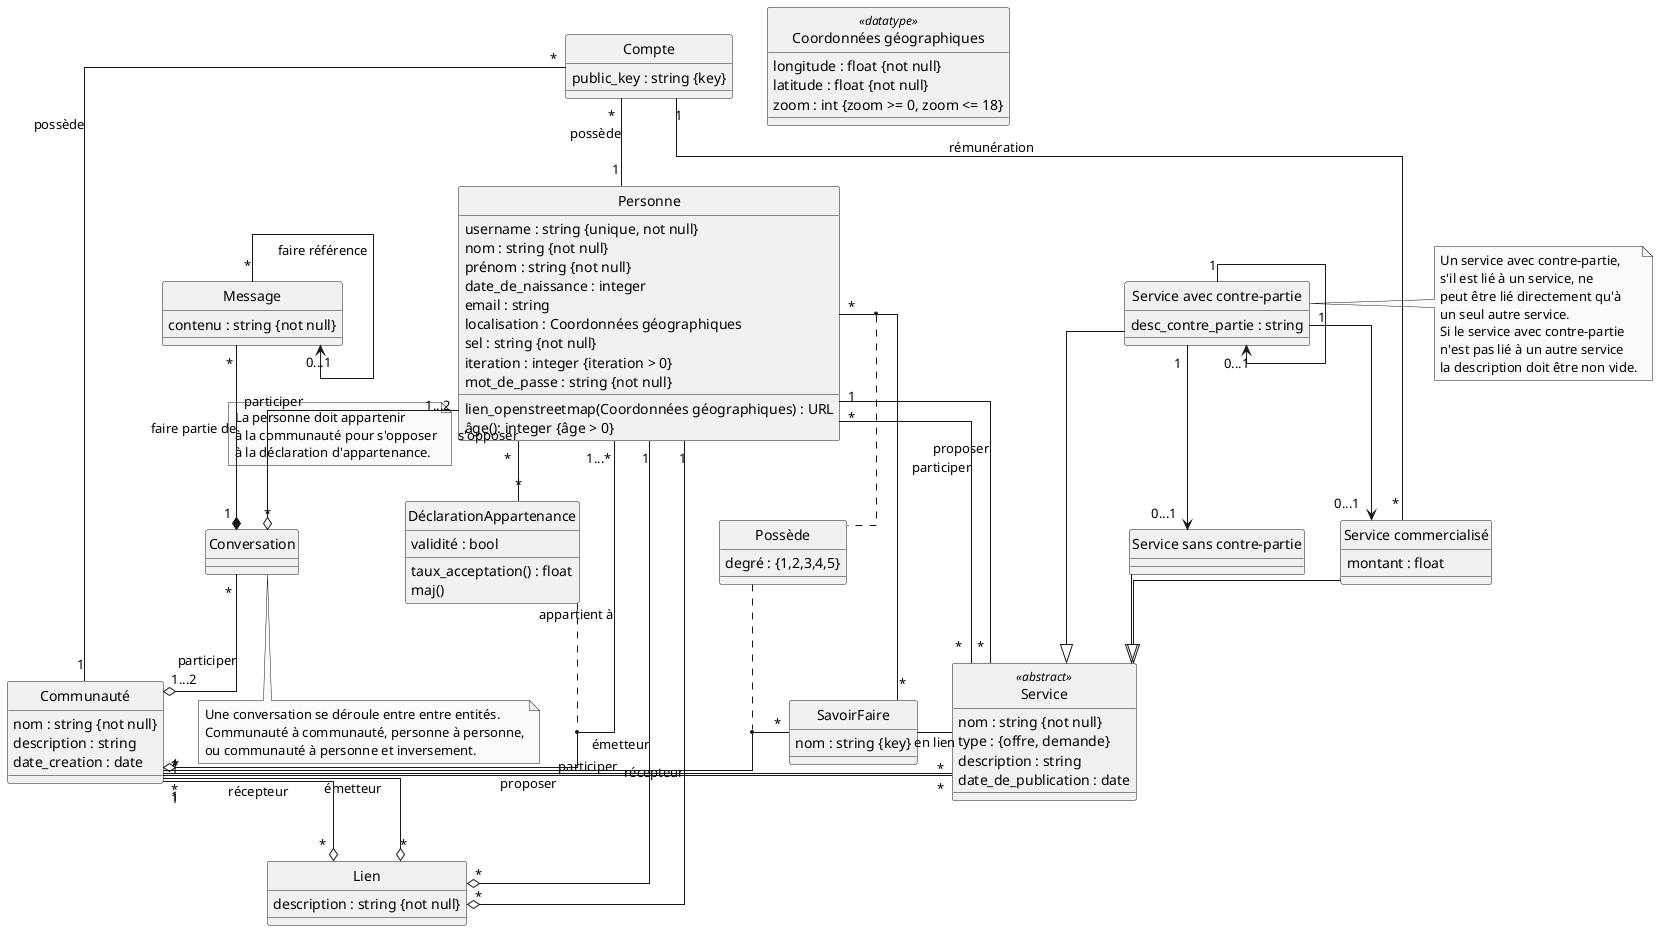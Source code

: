 @startuml
' - PRIVATE
' # PROTECTED
' ~ PACKAGE PRIVATE
' + PUBLIC

' PARAMETERS
skinparam monochrome true
skinparam linetype polyline
skinparam linetype ortho
hide circle
' CUSTOM COMMANDS
!define datatype(x) class "x" <<datatype>>
!define abstract(x) class "x" <<abstract>>
!define association(x) class "x" 
!define classe_associationRight(x,y,z,k) (x, y) k z
!define classe_associationLeft(x,y,z,k) z k (x, y)
' CLASSES CONCRETES
class Communauté {
    nom : string {not null}
    description : string
    date_creation : date
}
class Personne {
    username : string {unique, not null}
    nom : string {not null}
    prénom : string {not null}
    date_de_naissance : integer
    email : string 
    localisation : Coordonnées géographiques
    lien_openstreetmap(Coordonnées géographiques) : URL
    sel : string {not null}
    iteration : integer {iteration > 0}
    mot_de_passe : string {not null}
    âge(): integer {âge > 0}
}
class Compte {
    public_key : string {key}
}
class SavoirFaire {
    nom : string {key}
}
class Lien {
    description : string {not null}
}
class Conversation {

}
class Message {
    contenu : string {not null}
}
' CLASSES ABSTRAITE
abstract(Service) {
    nom : string {not null}
    type : {offre, demande}
    description : string
    date_de_publication : date
}
' CLASSES HERITEES
class "Service commercialisé" {
    montant : float
}
class "Service avec contre-partie" {
    desc_contre_partie : string
}
class "Service sans contre-partie" 
' CLASSES D'ASSOCIATIONS
association(DéclarationAppartenance) {
    validité : bool
    taux_acceptation() : float
    maj()
}
association(Possède) {
    degré : {1,2,3,4,5}
}
' TYPE DE DONNEES
datatype(Coordonnées géographiques)  {
    longitude : float {not null}
    latitude : float {not null}
    zoom : int {zoom >= 0, zoom <= 18}
}

' ASSOCIATIONS SIMPLES BIDIRECTIONNELLES
"Compte" "1" -- "*" "Service commercialisé" : rémunération\t\t\t\t\t\t
"Compte" "*" -- "1" "Communauté" : possède
"Compte" "*" -- "1" "Personne" : possède

"Communauté" "*" - "*" "SavoirFaire" 
"Personne" "*" - "*" "SavoirFaire" 
"SavoirFaire" - "Service" : en lien

"Personne" "*" -- "*" "DéclarationAppartenance" : s'opposer
note left on link
La personne doit appartenir
à la communauté pour s'opposer
à la déclaration d'appartenance.
endnote

"Personne" "1" - "*" "Service" : proposer
"Communauté" "1" - "*" "Service" : proposer

"Personne" "*" - "*" "Service" : participer
"Communauté" "*" - "*" "Service" : participer

' ASSOCIATIONS SIMPLES UNIDIRECTIONNELLE
"Service avec contre-partie" "1" -> "   0...1" "Service avec contre-partie"
"Service avec contre-partie" "1" -> "0...1" "Service sans contre-partie"
"Service avec contre-partie" "1" --> "0...1" "Service commercialisé"
note right of "Service avec contre-partie"
Un service avec contre-partie,
s'il est lié à un service, ne
peut être lié directement qu'à
un seul autre service.
Si le service avec contre-partie
n'est pas lié à un autre service
la description doit être non vide.
endnote

"Message" "*" --> "0...1" "Message" : faire référence
' HERITAGE
"Service commercialisé" --|> "Service"
"Service avec contre-partie" --|> "Service"
"Service sans contre-partie" --|> "Service"

' AGREGATIONS
"Message" "*" --* "1" "Conversation" : faire partie de

' COMPOSITION
"Personne" "1...*" -o "*" "Communauté" : appartient à
"Communauté" "1" --o "*" "Lien" : émetteur
"Communauté" "1" --o "*" "Lien" : récepteur

"Personne" "1" -o "*" "Lien" : émetteur
"Personne" "1" -o "*" "Lien" : récepteur

"Conversation" "*" --o "1...2" "Communauté" : participer
"Personne" "1...2" --o "*" "Conversation" : participer
note bottom of "Conversation"
Une conversation se déroule entre entre entités. 
Communauté à communauté, personne à personne,
ou communauté à personne et inversement.
endnote

' CLASSES D'ASSOCIATIONS 
classe_associationLeft(SavoirFaire, Communauté, Possède, .)
classe_associationRight(SavoirFaire, Personne, Possède, .)

classe_associationLeft(Personne, Communauté, DéclarationAppartenance, ..)

@enduml